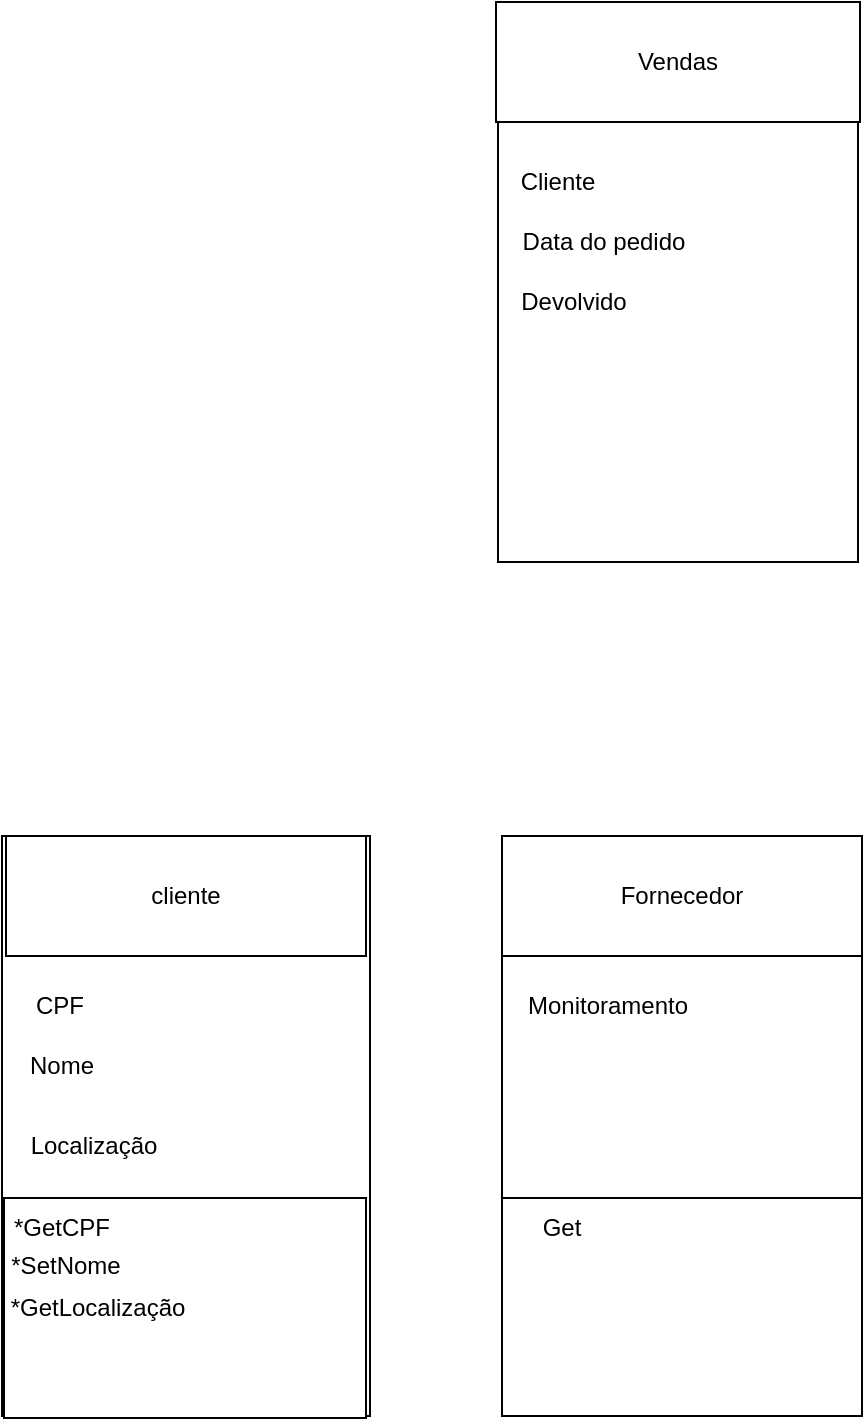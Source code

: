 <mxfile version="24.5.5" type="device">
  <diagram id="M3G6-hiFHfcs6Wh8J-Cd" name="Página-1">
    <mxGraphModel dx="1434" dy="1951" grid="1" gridSize="10" guides="1" tooltips="1" connect="1" arrows="1" fold="1" page="1" pageScale="1" pageWidth="827" pageHeight="1169" math="0" shadow="0">
      <root>
        <mxCell id="0" />
        <mxCell id="1" parent="0" />
        <mxCell id="p2QRWkhYwATaWbIpHsL2-1" value="" style="rounded=0;whiteSpace=wrap;html=1;" vertex="1" parent="1">
          <mxGeometry x="100" y="150" width="184" height="290" as="geometry" />
        </mxCell>
        <mxCell id="p2QRWkhYwATaWbIpHsL2-2" value="cliente" style="rounded=0;whiteSpace=wrap;html=1;" vertex="1" parent="1">
          <mxGeometry x="102" y="150" width="180" height="60" as="geometry" />
        </mxCell>
        <mxCell id="p2QRWkhYwATaWbIpHsL2-3" value="CPF" style="text;html=1;align=center;verticalAlign=middle;whiteSpace=wrap;rounded=0;" vertex="1" parent="1">
          <mxGeometry x="99" y="220" width="60" height="30" as="geometry" />
        </mxCell>
        <mxCell id="p2QRWkhYwATaWbIpHsL2-4" value="Nome" style="text;html=1;align=center;verticalAlign=middle;whiteSpace=wrap;rounded=0;" vertex="1" parent="1">
          <mxGeometry x="100" y="250" width="60" height="30" as="geometry" />
        </mxCell>
        <mxCell id="p2QRWkhYwATaWbIpHsL2-5" value="Localização" style="text;html=1;align=center;verticalAlign=middle;whiteSpace=wrap;rounded=0;" vertex="1" parent="1">
          <mxGeometry x="116" y="290" width="60" height="30" as="geometry" />
        </mxCell>
        <mxCell id="p2QRWkhYwATaWbIpHsL2-7" value="" style="rounded=0;whiteSpace=wrap;html=1;" vertex="1" parent="1">
          <mxGeometry x="350" y="150" width="180" height="290" as="geometry" />
        </mxCell>
        <mxCell id="p2QRWkhYwATaWbIpHsL2-8" value="Fornecedor" style="rounded=0;whiteSpace=wrap;html=1;" vertex="1" parent="1">
          <mxGeometry x="350" y="150" width="180" height="60" as="geometry" />
        </mxCell>
        <mxCell id="p2QRWkhYwATaWbIpHsL2-9" value="Monitoramento" style="text;html=1;align=center;verticalAlign=middle;whiteSpace=wrap;rounded=0;" vertex="1" parent="1">
          <mxGeometry x="373" y="220" width="60" height="30" as="geometry" />
        </mxCell>
        <mxCell id="p2QRWkhYwATaWbIpHsL2-11" value="" style="rounded=0;whiteSpace=wrap;html=1;" vertex="1" parent="1">
          <mxGeometry x="101" y="331" width="181" height="110" as="geometry" />
        </mxCell>
        <mxCell id="p2QRWkhYwATaWbIpHsL2-12" value="*GetCPF" style="text;html=1;align=center;verticalAlign=middle;whiteSpace=wrap;rounded=0;" vertex="1" parent="1">
          <mxGeometry x="100" y="331" width="60" height="30" as="geometry" />
        </mxCell>
        <mxCell id="p2QRWkhYwATaWbIpHsL2-13" value="*SetNome" style="text;html=1;align=center;verticalAlign=middle;whiteSpace=wrap;rounded=0;" vertex="1" parent="1">
          <mxGeometry x="102" y="350" width="60" height="30" as="geometry" />
        </mxCell>
        <mxCell id="p2QRWkhYwATaWbIpHsL2-15" value="*GetLocalização" style="text;html=1;align=center;verticalAlign=middle;whiteSpace=wrap;rounded=0;" vertex="1" parent="1">
          <mxGeometry x="118" y="371" width="60" height="30" as="geometry" />
        </mxCell>
        <mxCell id="p2QRWkhYwATaWbIpHsL2-16" value="" style="rounded=0;whiteSpace=wrap;html=1;" vertex="1" parent="1">
          <mxGeometry x="350" y="331" width="180" height="109" as="geometry" />
        </mxCell>
        <mxCell id="p2QRWkhYwATaWbIpHsL2-17" value="Get" style="text;html=1;align=center;verticalAlign=middle;whiteSpace=wrap;rounded=0;" vertex="1" parent="1">
          <mxGeometry x="350" y="331" width="60" height="30" as="geometry" />
        </mxCell>
        <mxCell id="p2QRWkhYwATaWbIpHsL2-18" value="" style="rounded=0;whiteSpace=wrap;html=1;" vertex="1" parent="1">
          <mxGeometry x="348" y="-267" width="180" height="280" as="geometry" />
        </mxCell>
        <mxCell id="p2QRWkhYwATaWbIpHsL2-19" value="Vendas" style="rounded=0;whiteSpace=wrap;html=1;" vertex="1" parent="1">
          <mxGeometry x="347" y="-267" width="182" height="60" as="geometry" />
        </mxCell>
        <mxCell id="p2QRWkhYwATaWbIpHsL2-20" value="Cliente" style="text;html=1;align=center;verticalAlign=middle;whiteSpace=wrap;rounded=0;" vertex="1" parent="1">
          <mxGeometry x="348" y="-192" width="60" height="30" as="geometry" />
        </mxCell>
        <mxCell id="p2QRWkhYwATaWbIpHsL2-21" value="Data do pedido" style="text;html=1;align=center;verticalAlign=middle;whiteSpace=wrap;rounded=0;" vertex="1" parent="1">
          <mxGeometry x="356" y="-162" width="90" height="30" as="geometry" />
        </mxCell>
        <mxCell id="p2QRWkhYwATaWbIpHsL2-22" value="Devolvido" style="text;html=1;align=center;verticalAlign=middle;whiteSpace=wrap;rounded=0;" vertex="1" parent="1">
          <mxGeometry x="356" y="-132" width="60" height="30" as="geometry" />
        </mxCell>
      </root>
    </mxGraphModel>
  </diagram>
</mxfile>
